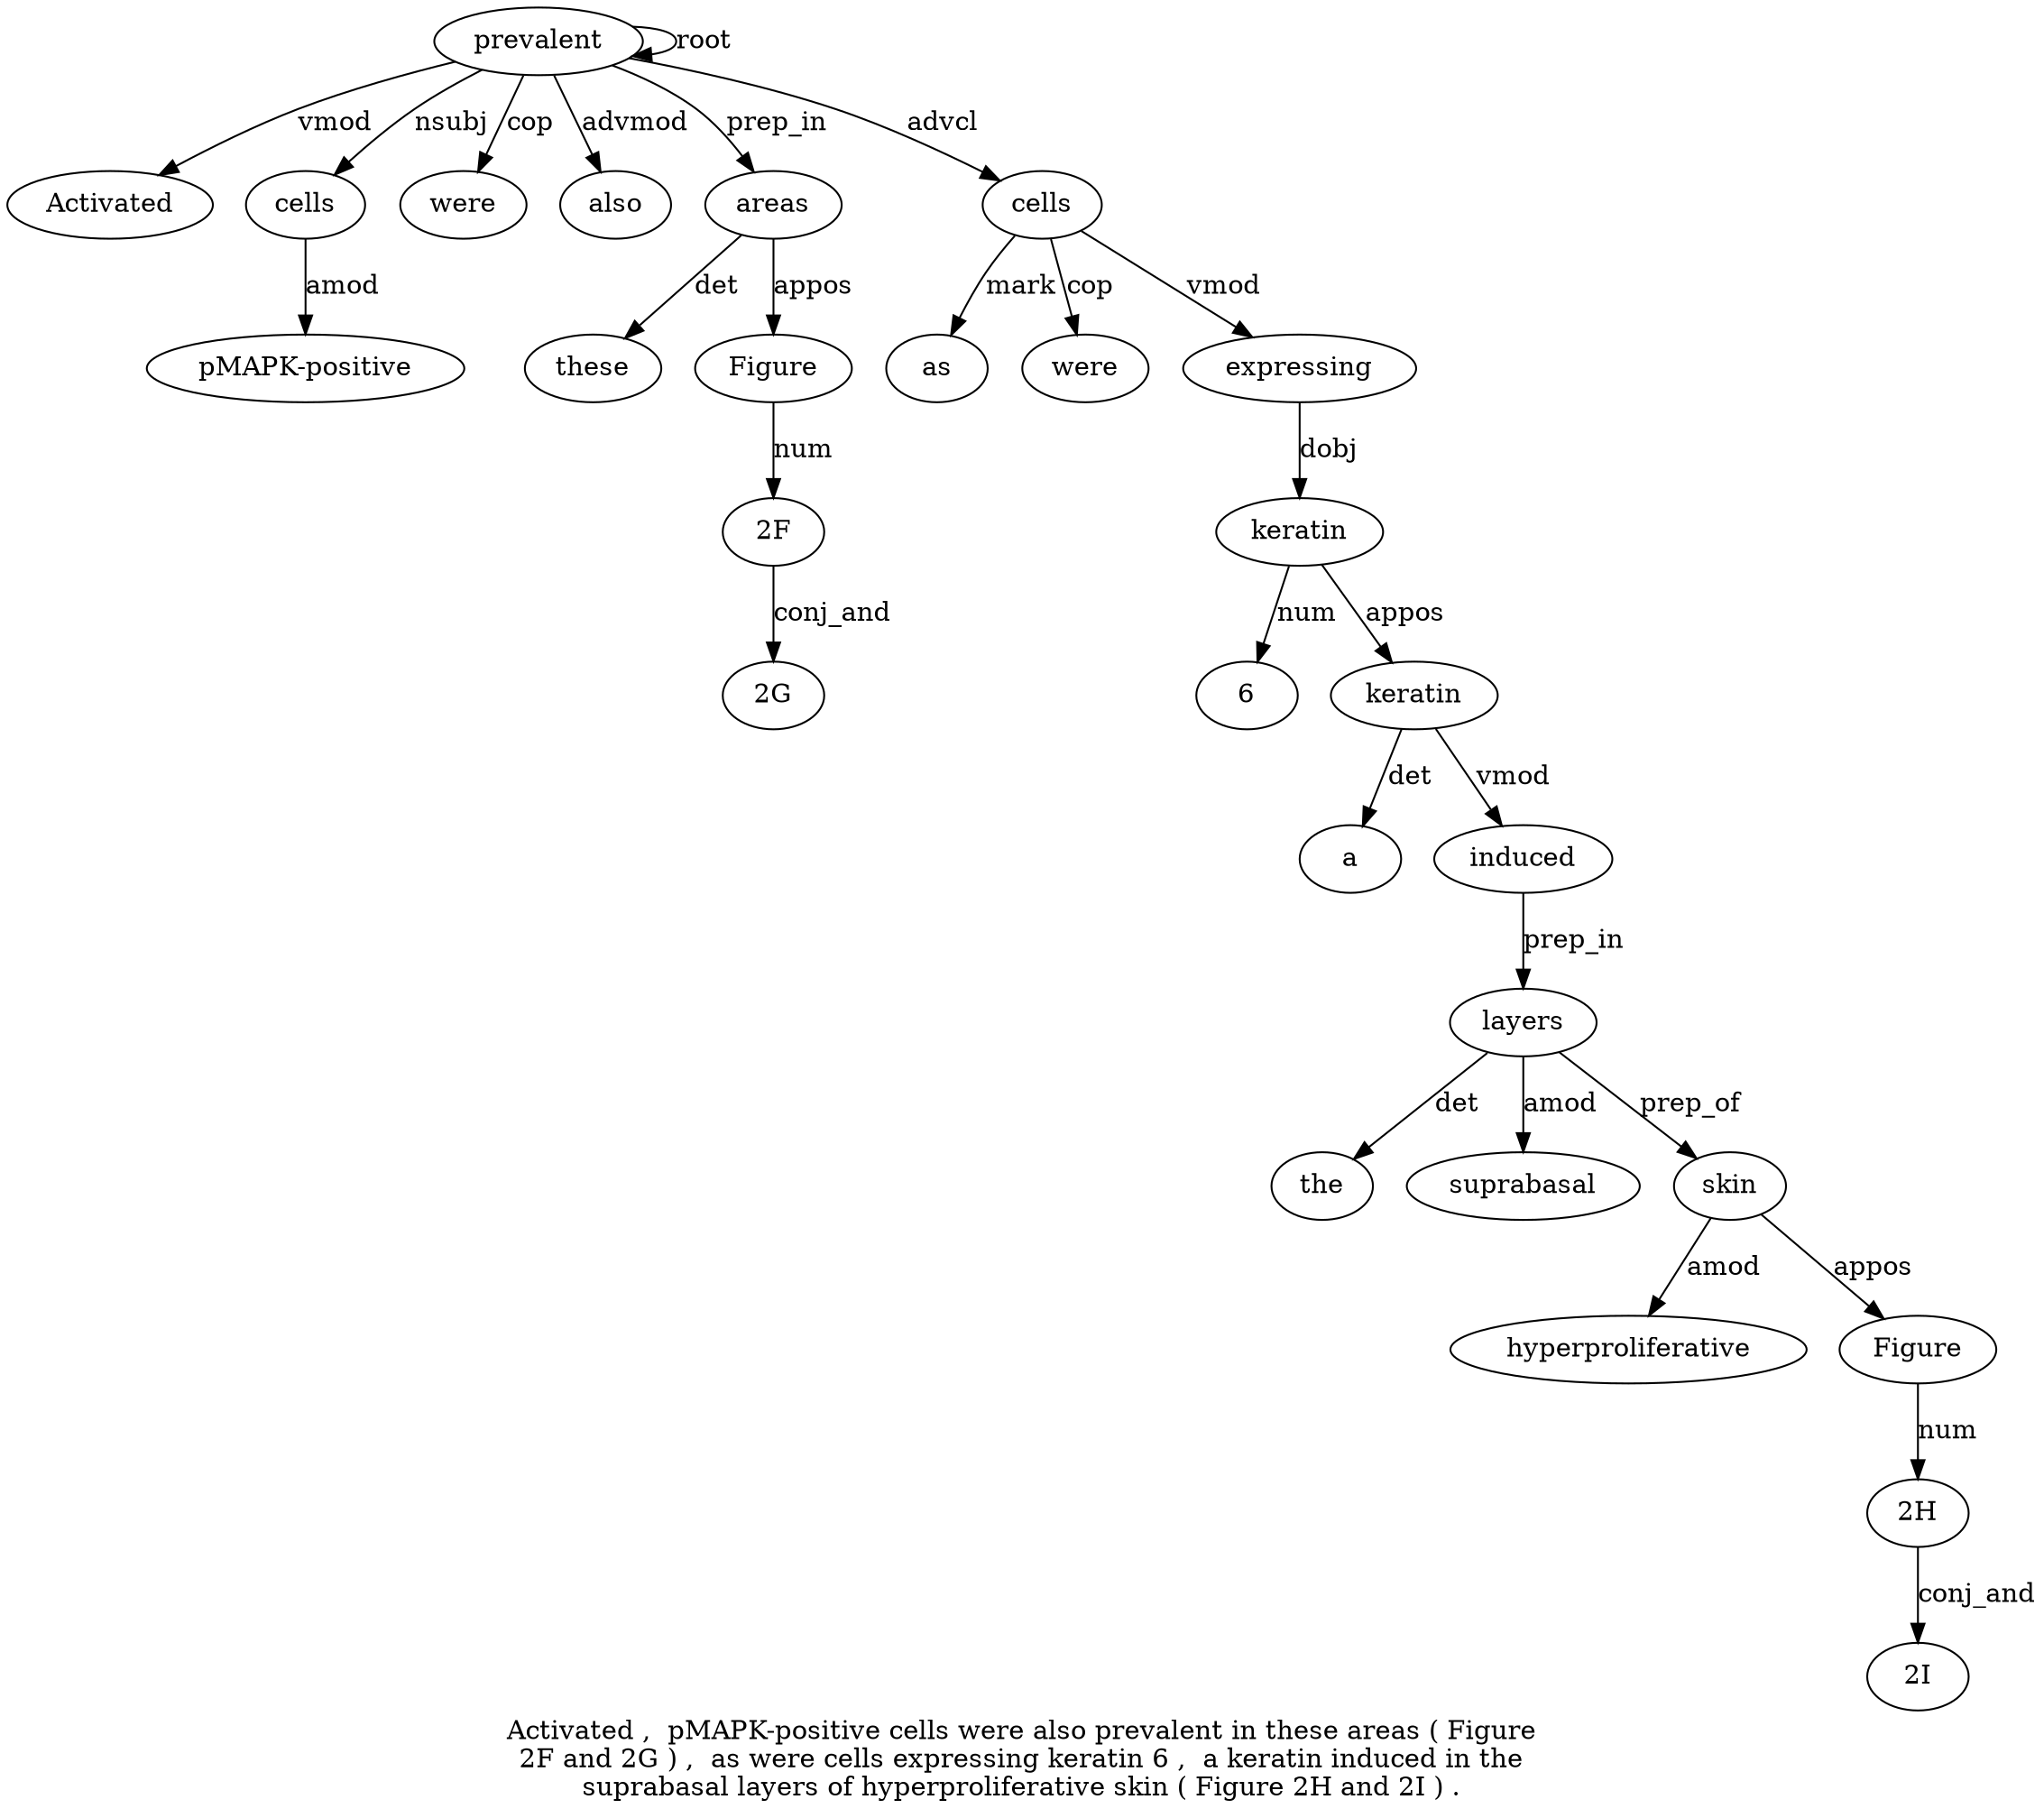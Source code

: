 digraph "Activated ,  pMAPK-positive cells were also prevalent in these areas ( Figure 2F and 2G ) ,  as were cells expressing keratin 6 ,  a keratin induced in the suprabasal layers of hyperproliferative skin ( Figure 2H and 2I ) ." {
label="Activated ,  pMAPK-positive cells were also prevalent in these areas ( Figure
2F and 2G ) ,  as were cells expressing keratin 6 ,  a keratin induced in the
suprabasal layers of hyperproliferative skin ( Figure 2H and 2I ) .";
prevalent7 [style=filled, fillcolor=white, label=prevalent];
Activated1 [style=filled, fillcolor=white, label=Activated];
prevalent7 -> Activated1  [label=vmod];
cells4 [style=filled, fillcolor=white, label=cells];
"pMAPK-positive3" [style=filled, fillcolor=white, label="pMAPK-positive"];
cells4 -> "pMAPK-positive3"  [label=amod];
prevalent7 -> cells4  [label=nsubj];
were5 [style=filled, fillcolor=white, label=were];
prevalent7 -> were5  [label=cop];
also6 [style=filled, fillcolor=white, label=also];
prevalent7 -> also6  [label=advmod];
prevalent7 -> prevalent7  [label=root];
areas10 [style=filled, fillcolor=white, label=areas];
these9 [style=filled, fillcolor=white, label=these];
areas10 -> these9  [label=det];
prevalent7 -> areas10  [label=prep_in];
Figure12 [style=filled, fillcolor=white, label=Figure];
areas10 -> Figure12  [label=appos];
"2F13" [style=filled, fillcolor=white, label="2F"];
Figure12 -> "2F13"  [label=num];
"2G15" [style=filled, fillcolor=white, label="2G"];
"2F13" -> "2G15"  [label=conj_and];
cells20 [style=filled, fillcolor=white, label=cells];
as18 [style=filled, fillcolor=white, label=as];
cells20 -> as18  [label=mark];
were19 [style=filled, fillcolor=white, label=were];
cells20 -> were19  [label=cop];
prevalent7 -> cells20  [label=advcl];
expressing21 [style=filled, fillcolor=white, label=expressing];
cells20 -> expressing21  [label=vmod];
keratin22 [style=filled, fillcolor=white, label=keratin];
expressing21 -> keratin22  [label=dobj];
623 [style=filled, fillcolor=white, label=6];
keratin22 -> 623  [label=num];
keratin26 [style=filled, fillcolor=white, label=keratin];
a25 [style=filled, fillcolor=white, label=a];
keratin26 -> a25  [label=det];
keratin22 -> keratin26  [label=appos];
induced27 [style=filled, fillcolor=white, label=induced];
keratin26 -> induced27  [label=vmod];
layers31 [style=filled, fillcolor=white, label=layers];
the29 [style=filled, fillcolor=white, label=the];
layers31 -> the29  [label=det];
suprabasal30 [style=filled, fillcolor=white, label=suprabasal];
layers31 -> suprabasal30  [label=amod];
induced27 -> layers31  [label=prep_in];
skin34 [style=filled, fillcolor=white, label=skin];
hyperproliferative33 [style=filled, fillcolor=white, label=hyperproliferative];
skin34 -> hyperproliferative33  [label=amod];
layers31 -> skin34  [label=prep_of];
Figure36 [style=filled, fillcolor=white, label=Figure];
skin34 -> Figure36  [label=appos];
"2H37" [style=filled, fillcolor=white, label="2H"];
Figure36 -> "2H37"  [label=num];
"2I39" [style=filled, fillcolor=white, label="2I"];
"2H37" -> "2I39"  [label=conj_and];
}

